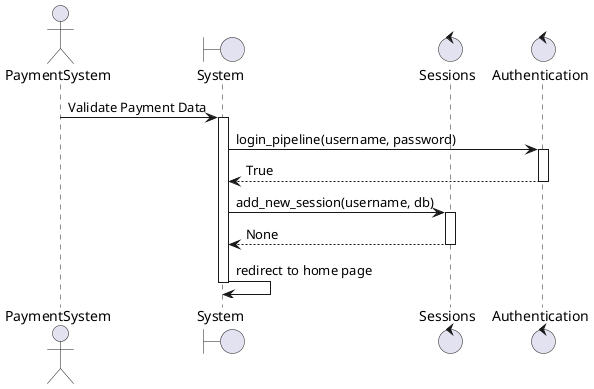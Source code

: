 @startuml validate_payment
actor  PaymentSystem
boundary "System" as system
control "Sessions" as sessions
control "Authentication" as auth
PaymentSystem -> system: Validate Payment Data
activate system
system -> auth: login_pipeline(username, password)
activate auth
auth --> system: True
deactivate auth
system -> sessions: add_new_session(username, db)
activate sessions
sessions --> system: None
deactivate sessions
system -> system: redirect to home page
deactivate system
@enduml